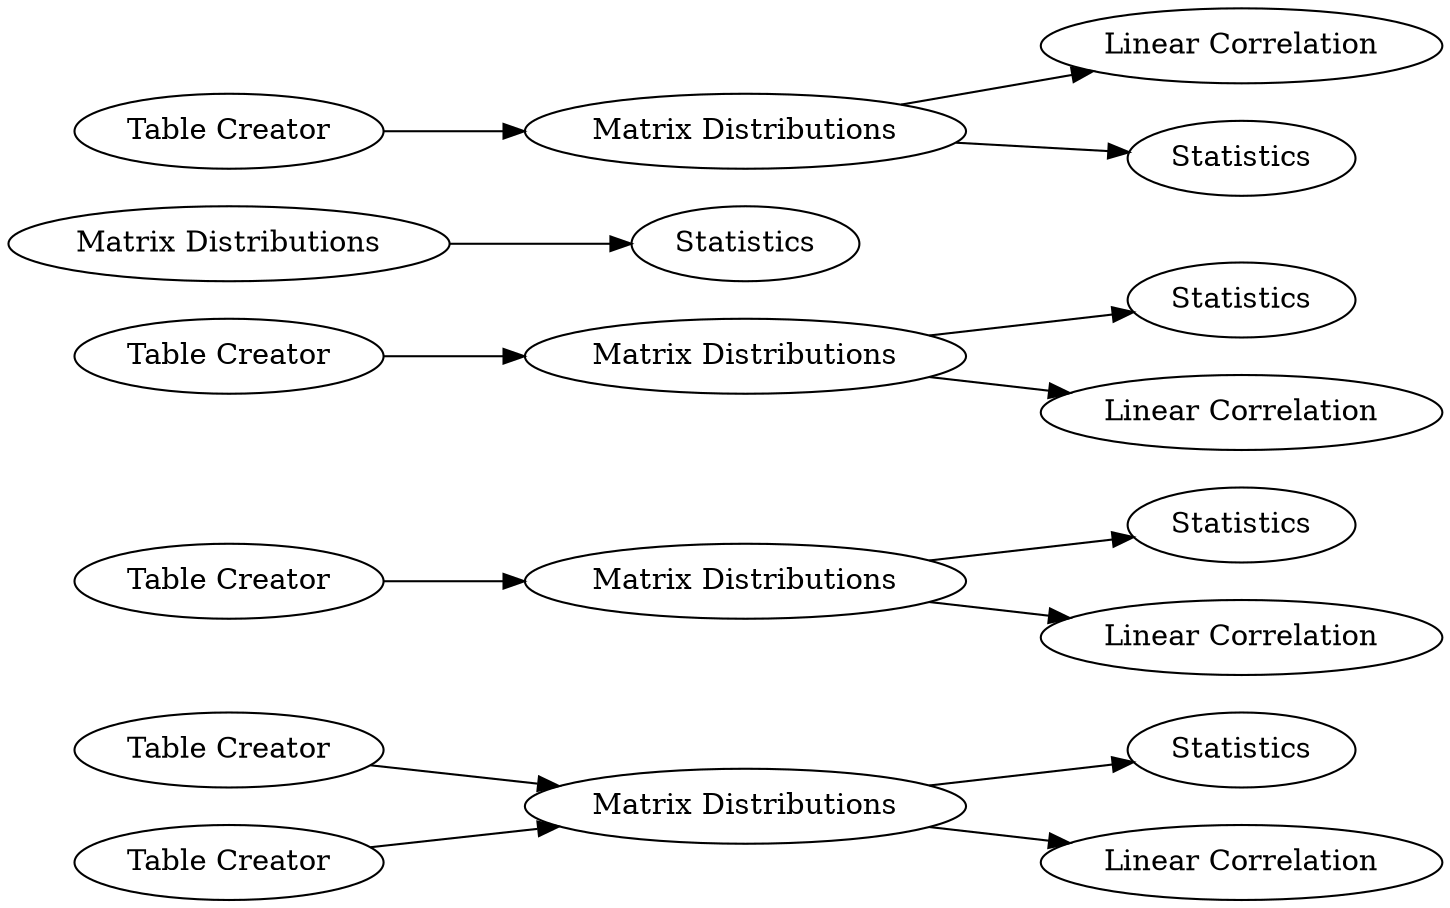 digraph {
	21 -> 23
	18 -> 19
	18 -> 32
	23 -> 24
	22 -> 23
	15 -> 16
	13 -> 3
	23 -> 33
	26 -> 34
	15 -> 31
	14 -> 15
	17 -> 18
	27 -> 26
	26 -> 28
	27 [label="Table Creator"]
	18 [label="Matrix Distributions"]
	21 [label="Table Creator"]
	26 [label="Matrix Distributions"]
	17 [label="Table Creator"]
	3 [label=Statistics]
	19 [label=Statistics]
	24 [label=Statistics]
	31 [label="Linear Correlation"]
	15 [label="Matrix Distributions"]
	16 [label=Statistics]
	22 [label="Table Creator"]
	28 [label=Statistics]
	23 [label="Matrix Distributions"]
	14 [label="Table Creator"]
	13 [label="Matrix Distributions"]
	34 [label="Linear Correlation"]
	33 [label="Linear Correlation"]
	32 [label="Linear Correlation"]
	rankdir=LR
}
